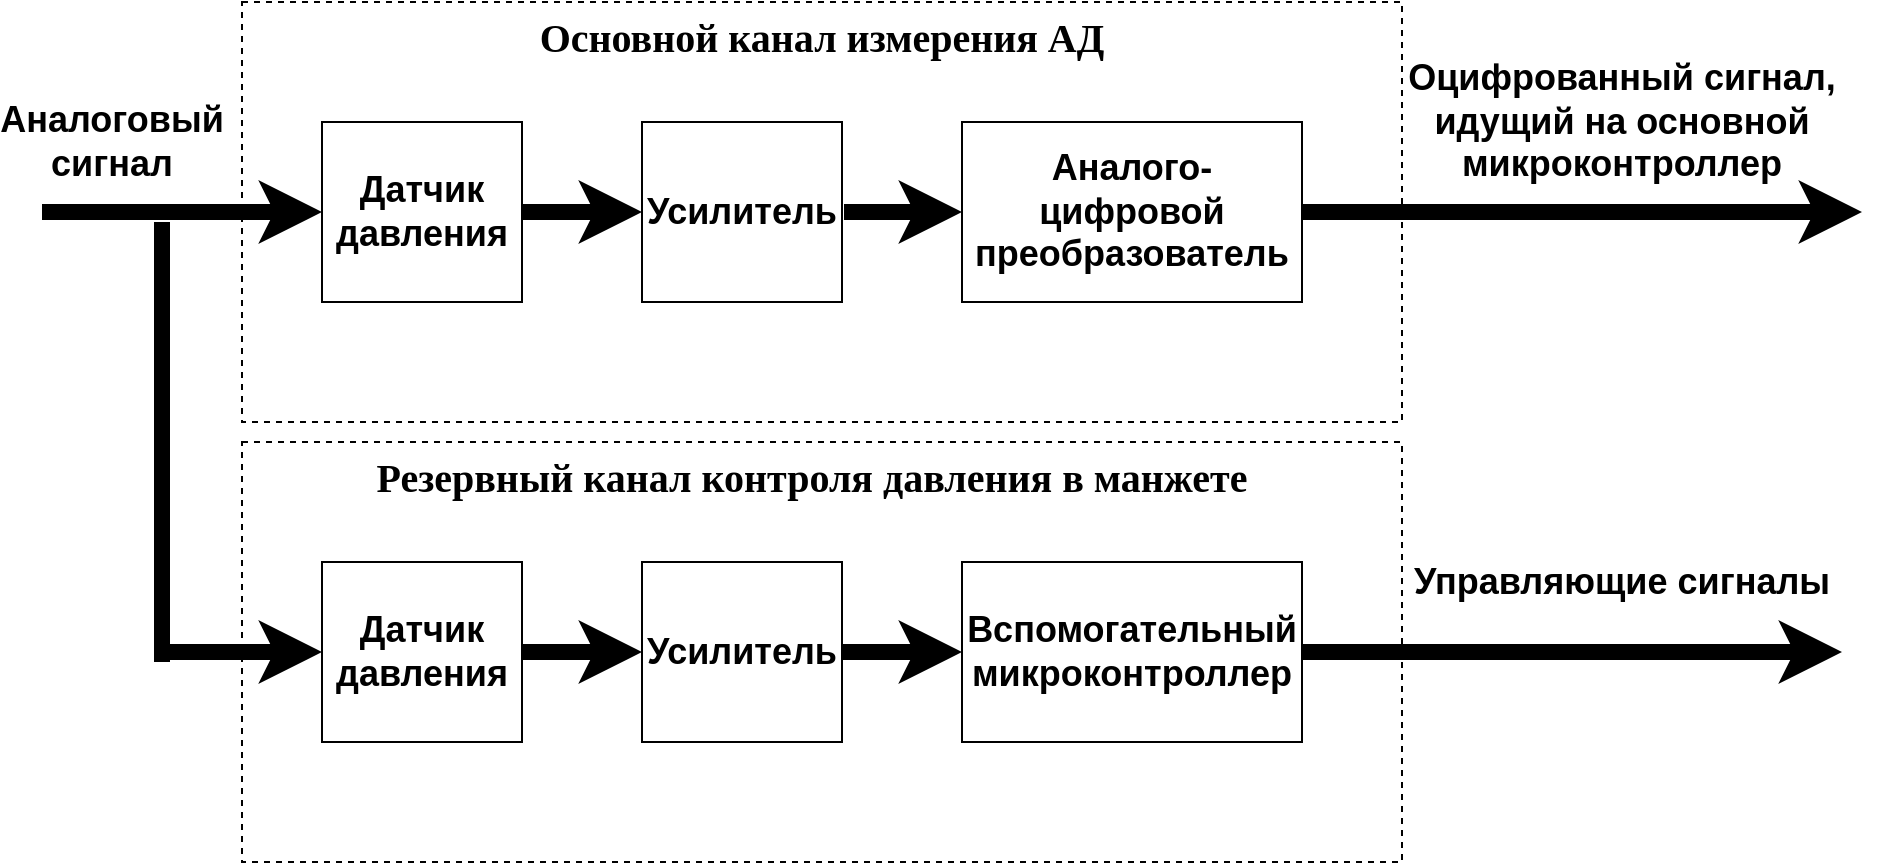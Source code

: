 <mxfile version="13.1.1" type="device"><diagram id="d_9H5t0cBW7NXNI0BM6-" name="Page-1"><mxGraphModel dx="1673" dy="876" grid="1" gridSize="10" guides="1" tooltips="1" connect="1" arrows="1" fold="1" page="1" pageScale="1" pageWidth="1100" pageHeight="850" math="0" shadow="0"><root><mxCell id="0"/><mxCell id="1" parent="0"/><mxCell id="vBIBLF2LhP53qqNpKC-P-15" value="" style="rounded=0;whiteSpace=wrap;html=1;dashed=1;" vertex="1" parent="1"><mxGeometry x="220" y="400" width="580" height="210" as="geometry"/></mxCell><mxCell id="vBIBLF2LhP53qqNpKC-P-13" value="" style="rounded=0;whiteSpace=wrap;html=1;dashed=1;" vertex="1" parent="1"><mxGeometry x="220" y="180" width="580" height="210" as="geometry"/></mxCell><mxCell id="vBIBLF2LhP53qqNpKC-P-1" value="&lt;font style=&quot;font-size: 18px&quot;&gt;&lt;b&gt;Датчик давления&lt;/b&gt;&lt;/font&gt;" style="rounded=0;whiteSpace=wrap;html=1;" vertex="1" parent="1"><mxGeometry x="260" y="240" width="100" height="90" as="geometry"/></mxCell><mxCell id="vBIBLF2LhP53qqNpKC-P-2" value="&lt;font style=&quot;font-size: 18px&quot;&gt;&lt;b&gt;Датчик давления&lt;/b&gt;&lt;/font&gt;" style="rounded=0;whiteSpace=wrap;html=1;" vertex="1" parent="1"><mxGeometry x="260" y="460" width="100" height="90" as="geometry"/></mxCell><mxCell id="vBIBLF2LhP53qqNpKC-P-4" value="&lt;font style=&quot;font-size: 18px&quot;&gt;&lt;b&gt;Усилитель&lt;/b&gt;&lt;/font&gt;" style="rounded=0;whiteSpace=wrap;html=1;" vertex="1" parent="1"><mxGeometry x="420" y="240" width="100" height="90" as="geometry"/></mxCell><mxCell id="vBIBLF2LhP53qqNpKC-P-5" value="&lt;font style=&quot;font-size: 18px&quot;&gt;&lt;b&gt;Усилитель&lt;/b&gt;&lt;/font&gt;" style="rounded=0;whiteSpace=wrap;html=1;" vertex="1" parent="1"><mxGeometry x="420" y="460" width="100" height="90" as="geometry"/></mxCell><mxCell id="vBIBLF2LhP53qqNpKC-P-8" value="&lt;font style=&quot;font-size: 18px&quot;&gt;&lt;b&gt;Аналого-цифровой преобразователь&lt;/b&gt;&lt;/font&gt;" style="rounded=0;whiteSpace=wrap;html=1;" vertex="1" parent="1"><mxGeometry x="580" y="240" width="170" height="90" as="geometry"/></mxCell><mxCell id="vBIBLF2LhP53qqNpKC-P-9" value="&lt;font style=&quot;font-size: 18px&quot;&gt;&lt;b&gt;Вспомогательный микроконтроллер&lt;/b&gt;&lt;/font&gt;" style="rounded=0;whiteSpace=wrap;html=1;" vertex="1" parent="1"><mxGeometry x="580" y="460" width="170" height="90" as="geometry"/></mxCell><mxCell id="vBIBLF2LhP53qqNpKC-P-10" value="" style="endArrow=classic;html=1;entryX=0;entryY=0.5;entryDx=0;entryDy=0;strokeWidth=8;" edge="1" parent="1" target="vBIBLF2LhP53qqNpKC-P-1"><mxGeometry width="50" height="50" relative="1" as="geometry"><mxPoint x="120" y="285" as="sourcePoint"/><mxPoint x="570" y="460" as="targetPoint"/></mxGeometry></mxCell><mxCell id="vBIBLF2LhP53qqNpKC-P-11" value="" style="endArrow=classic;html=1;entryX=0;entryY=0.5;entryDx=0;entryDy=0;strokeWidth=8;" edge="1" parent="1" target="vBIBLF2LhP53qqNpKC-P-2"><mxGeometry width="50" height="50" relative="1" as="geometry"><mxPoint x="180" y="505" as="sourcePoint"/><mxPoint x="270" y="375" as="targetPoint"/></mxGeometry></mxCell><mxCell id="vBIBLF2LhP53qqNpKC-P-12" value="" style="endArrow=none;html=1;strokeWidth=8;" edge="1" parent="1"><mxGeometry width="50" height="50" relative="1" as="geometry"><mxPoint x="180" y="510" as="sourcePoint"/><mxPoint x="180" y="290" as="targetPoint"/></mxGeometry></mxCell><mxCell id="vBIBLF2LhP53qqNpKC-P-14" value="&lt;span style=&quot;line-height: 115% ; font-family: &amp;#34;times new roman&amp;#34; , serif&quot;&gt;&lt;font size=&quot;1&quot;&gt;&lt;b style=&quot;font-size: 20px&quot;&gt;Основной канал измерения АД&lt;/b&gt;&lt;/font&gt;&lt;/span&gt;" style="text;html=1;strokeColor=none;fillColor=none;align=center;verticalAlign=middle;whiteSpace=wrap;rounded=0;dashed=1;" vertex="1" parent="1"><mxGeometry x="360" y="190" width="300" height="20" as="geometry"/></mxCell><mxCell id="vBIBLF2LhP53qqNpKC-P-16" value="&lt;span style=&quot;line-height: 115% ; font-family: &amp;#34;times new roman&amp;#34; , serif&quot;&gt;&lt;font size=&quot;1&quot;&gt;&lt;b style=&quot;font-size: 20px&quot;&gt;Резервный канал контроля давления в манжете&lt;/b&gt;&lt;/font&gt;&lt;/span&gt;" style="text;html=1;strokeColor=none;fillColor=none;align=center;verticalAlign=middle;whiteSpace=wrap;rounded=0;dashed=1;" vertex="1" parent="1"><mxGeometry x="250" y="410" width="510" height="20" as="geometry"/></mxCell><mxCell id="vBIBLF2LhP53qqNpKC-P-17" value="&lt;font style=&quot;font-size: 18px&quot;&gt;&lt;b&gt;Аналоговый сигнал&lt;/b&gt;&lt;/font&gt;" style="text;html=1;strokeColor=none;fillColor=none;align=center;verticalAlign=middle;whiteSpace=wrap;rounded=0;dashed=1;" vertex="1" parent="1"><mxGeometry x="100" y="240" width="110" height="20" as="geometry"/></mxCell><mxCell id="vBIBLF2LhP53qqNpKC-P-19" value="" style="endArrow=classic;html=1;entryX=0;entryY=0.5;entryDx=0;entryDy=0;strokeWidth=8;" edge="1" parent="1" target="vBIBLF2LhP53qqNpKC-P-4"><mxGeometry width="50" height="50" relative="1" as="geometry"><mxPoint x="360" y="285" as="sourcePoint"/><mxPoint x="270" y="295" as="targetPoint"/></mxGeometry></mxCell><mxCell id="vBIBLF2LhP53qqNpKC-P-20" value="" style="endArrow=classic;html=1;entryX=0;entryY=0.5;entryDx=0;entryDy=0;strokeWidth=8;" edge="1" parent="1" target="vBIBLF2LhP53qqNpKC-P-8"><mxGeometry width="50" height="50" relative="1" as="geometry"><mxPoint x="521" y="285" as="sourcePoint"/><mxPoint x="430" y="295" as="targetPoint"/></mxGeometry></mxCell><mxCell id="vBIBLF2LhP53qqNpKC-P-21" value="" style="endArrow=classic;html=1;strokeWidth=8;exitX=1;exitY=0.5;exitDx=0;exitDy=0;" edge="1" parent="1" source="vBIBLF2LhP53qqNpKC-P-8"><mxGeometry width="50" height="50" relative="1" as="geometry"><mxPoint x="380" y="305" as="sourcePoint"/><mxPoint x="1030" y="285" as="targetPoint"/></mxGeometry></mxCell><mxCell id="vBIBLF2LhP53qqNpKC-P-22" value="" style="endArrow=classic;html=1;entryX=0;entryY=0.5;entryDx=0;entryDy=0;strokeWidth=8;exitX=1;exitY=0.5;exitDx=0;exitDy=0;" edge="1" parent="1" source="vBIBLF2LhP53qqNpKC-P-2" target="vBIBLF2LhP53qqNpKC-P-5"><mxGeometry width="50" height="50" relative="1" as="geometry"><mxPoint x="370" y="295" as="sourcePoint"/><mxPoint x="430" y="295" as="targetPoint"/></mxGeometry></mxCell><mxCell id="vBIBLF2LhP53qqNpKC-P-23" value="" style="endArrow=classic;html=1;entryX=0;entryY=0.5;entryDx=0;entryDy=0;strokeWidth=8;exitX=1;exitY=0.5;exitDx=0;exitDy=0;" edge="1" parent="1" source="vBIBLF2LhP53qqNpKC-P-5" target="vBIBLF2LhP53qqNpKC-P-9"><mxGeometry width="50" height="50" relative="1" as="geometry"><mxPoint x="380" y="305" as="sourcePoint"/><mxPoint x="440" y="305" as="targetPoint"/></mxGeometry></mxCell><mxCell id="vBIBLF2LhP53qqNpKC-P-25" value="&lt;font style=&quot;font-size: 18px&quot;&gt;&lt;b&gt;Оцифрованный сигнал, идущий на основной микроконтроллер&lt;/b&gt;&lt;/font&gt;" style="text;html=1;strokeColor=none;fillColor=none;align=center;verticalAlign=middle;whiteSpace=wrap;rounded=0;dashed=1;" vertex="1" parent="1"><mxGeometry x="780" y="230" width="260" height="20" as="geometry"/></mxCell><mxCell id="vBIBLF2LhP53qqNpKC-P-26" value="" style="endArrow=classic;html=1;strokeWidth=8;exitX=1;exitY=0.5;exitDx=0;exitDy=0;" edge="1" parent="1" source="vBIBLF2LhP53qqNpKC-P-9"><mxGeometry width="50" height="50" relative="1" as="geometry"><mxPoint x="531" y="295" as="sourcePoint"/><mxPoint x="1020" y="505" as="targetPoint"/></mxGeometry></mxCell><mxCell id="vBIBLF2LhP53qqNpKC-P-27" value="&lt;font style=&quot;font-size: 18px&quot;&gt;&lt;b&gt;Управляющие сигналы&lt;/b&gt;&lt;/font&gt;" style="text;html=1;strokeColor=none;fillColor=none;align=center;verticalAlign=middle;whiteSpace=wrap;rounded=0;dashed=1;" vertex="1" parent="1"><mxGeometry x="780" y="460" width="260" height="20" as="geometry"/></mxCell></root></mxGraphModel></diagram></mxfile>